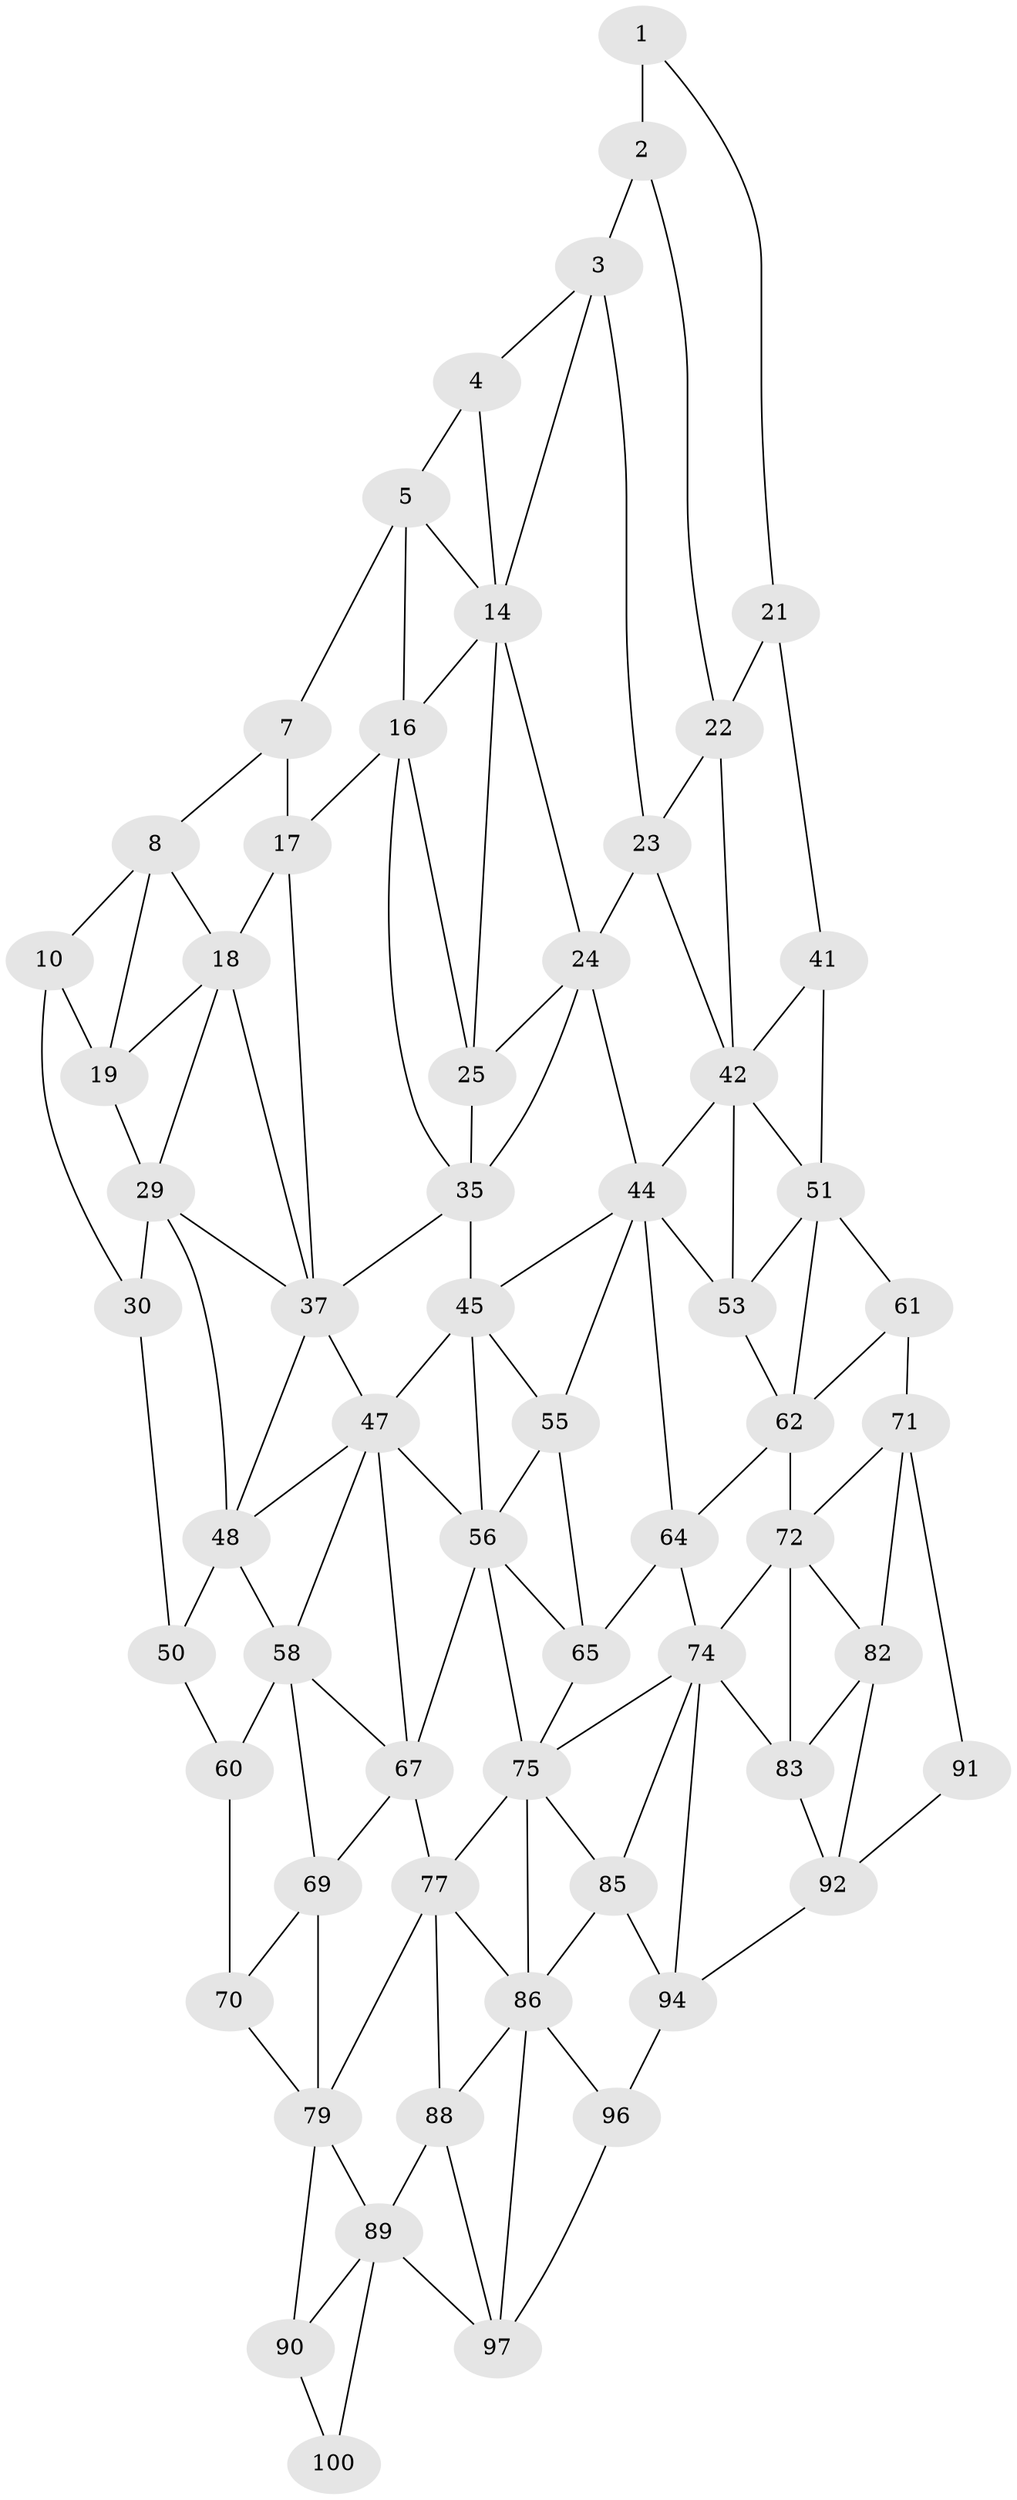 // original degree distribution, {2: 0.04, 3: 0.32, 4: 0.64}
// Generated by graph-tools (version 1.1) at 2025/38/02/21/25 10:38:57]
// undirected, 61 vertices, 129 edges
graph export_dot {
graph [start="1"]
  node [color=gray90,style=filled];
  1 [super="+11"];
  2 [super="+12"];
  3 [super="+13"];
  4;
  5 [super="+6"];
  7;
  8 [super="+9"];
  10 [super="+20"];
  14 [super="+15"];
  16 [super="+26"];
  17 [super="+27"];
  18 [super="+28"];
  19;
  21 [super="+31"];
  22 [super="+32"];
  23 [super="+33"];
  24 [super="+34"];
  25;
  29 [super="+39"];
  30 [super="+40"];
  35 [super="+36"];
  37 [super="+38"];
  41;
  42 [super="+43"];
  44 [super="+54"];
  45 [super="+46"];
  47 [super="+57"];
  48 [super="+49"];
  50;
  51 [super="+52"];
  53;
  55;
  56 [super="+66"];
  58 [super="+59"];
  60;
  61;
  62 [super="+63"];
  64;
  65;
  67 [super="+68"];
  69;
  70;
  71 [super="+81"];
  72 [super="+73"];
  74 [super="+84"];
  75 [super="+76"];
  77 [super="+78"];
  79 [super="+80"];
  82;
  83;
  85;
  86 [super="+87"];
  88;
  89 [super="+99"];
  90;
  91;
  92 [super="+93"];
  94 [super="+95"];
  96;
  97 [super="+98"];
  100;
  1 -- 2 [weight=2];
  1 -- 21;
  2 -- 3 [weight=2];
  2 -- 22;
  3 -- 4;
  3 -- 14;
  3 -- 23;
  4 -- 14;
  4 -- 5;
  5 -- 16;
  5 -- 7;
  5 -- 14;
  7 -- 17;
  7 -- 8;
  8 -- 18;
  8 -- 10;
  8 -- 19;
  10 -- 19;
  10 -- 30;
  14 -- 24;
  14 -- 16;
  14 -- 25;
  16 -- 17 [weight=2];
  16 -- 25;
  16 -- 35;
  17 -- 18 [weight=2];
  17 -- 37;
  18 -- 19;
  18 -- 29;
  18 -- 37;
  19 -- 29;
  21 -- 22 [weight=2];
  21 -- 41;
  22 -- 23 [weight=2];
  22 -- 42;
  23 -- 24 [weight=2];
  23 -- 42;
  24 -- 25;
  24 -- 35;
  24 -- 44;
  25 -- 35;
  29 -- 30 [weight=2];
  29 -- 48;
  29 -- 37;
  30 -- 50;
  35 -- 45 [weight=2];
  35 -- 37;
  37 -- 47;
  37 -- 48;
  41 -- 51;
  41 -- 42;
  42 -- 51;
  42 -- 44;
  42 -- 53;
  44 -- 45;
  44 -- 64;
  44 -- 53;
  44 -- 55;
  45 -- 55;
  45 -- 56;
  45 -- 47;
  47 -- 48;
  47 -- 56;
  47 -- 58;
  47 -- 67;
  48 -- 58 [weight=2];
  48 -- 50;
  50 -- 60;
  51 -- 61;
  51 -- 53;
  51 -- 62;
  53 -- 62;
  55 -- 65;
  55 -- 56;
  56 -- 65;
  56 -- 67;
  56 -- 75;
  58 -- 67;
  58 -- 60;
  58 -- 69;
  60 -- 70;
  61 -- 71;
  61 -- 62;
  62 -- 72 [weight=2];
  62 -- 64;
  64 -- 74;
  64 -- 65;
  65 -- 75;
  67 -- 77 [weight=2];
  67 -- 69;
  69 -- 79;
  69 -- 70;
  70 -- 79;
  71 -- 72;
  71 -- 82;
  71 -- 91;
  72 -- 82;
  72 -- 74;
  72 -- 83;
  74 -- 75;
  74 -- 83;
  74 -- 85;
  74 -- 94;
  75 -- 85;
  75 -- 77;
  75 -- 86;
  77 -- 86;
  77 -- 88;
  77 -- 79;
  79 -- 89;
  79 -- 90;
  82 -- 92;
  82 -- 83;
  83 -- 92;
  85 -- 86;
  85 -- 94;
  86 -- 96;
  86 -- 88;
  86 -- 97;
  88 -- 89;
  88 -- 97;
  89 -- 90;
  89 -- 100;
  89 -- 97;
  90 -- 100;
  91 -- 92;
  92 -- 94;
  94 -- 96;
  96 -- 97;
}
